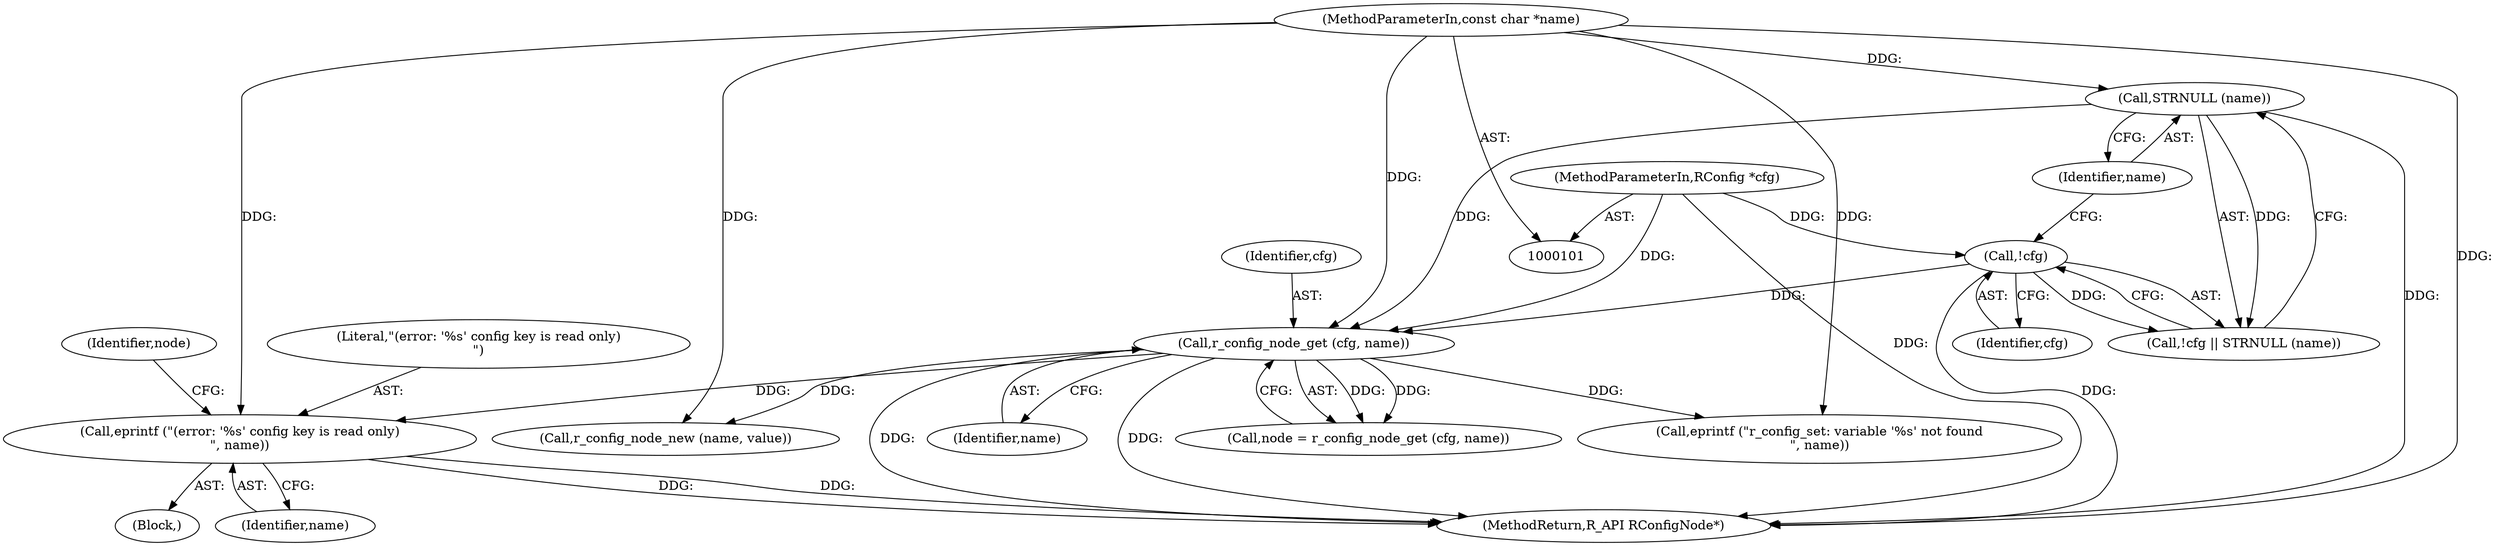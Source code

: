 digraph "0_radare2_f85bc674b2a2256a364fe796351bc1971e106005@pointer" {
"1000139" [label="(Call,eprintf (\"(error: '%s' config key is read only)\n\", name))"];
"1000126" [label="(Call,r_config_node_get (cfg, name))"];
"1000117" [label="(Call,!cfg)"];
"1000102" [label="(MethodParameterIn,RConfig *cfg)"];
"1000119" [label="(Call,STRNULL (name))"];
"1000103" [label="(MethodParameterIn,const char *name)"];
"1000124" [label="(Call,node = r_config_node_get (cfg, name))"];
"1000120" [label="(Identifier,name)"];
"1000102" [label="(MethodParameterIn,RConfig *cfg)"];
"1000117" [label="(Call,!cfg)"];
"1000422" [label="(MethodReturn,R_API RConfigNode*)"];
"1000139" [label="(Call,eprintf (\"(error: '%s' config key is read only)\n\", name))"];
"1000140" [label="(Literal,\"(error: '%s' config key is read only)\n\")"];
"1000317" [label="(Call,r_config_node_new (name, value))"];
"1000119" [label="(Call,STRNULL (name))"];
"1000126" [label="(Call,r_config_node_get (cfg, name))"];
"1000127" [label="(Identifier,cfg)"];
"1000116" [label="(Call,!cfg || STRNULL (name))"];
"1000118" [label="(Identifier,cfg)"];
"1000128" [label="(Identifier,name)"];
"1000138" [label="(Block,)"];
"1000141" [label="(Identifier,name)"];
"1000143" [label="(Identifier,node)"];
"1000371" [label="(Call,eprintf (\"r_config_set: variable '%s' not found\n\", name))"];
"1000103" [label="(MethodParameterIn,const char *name)"];
"1000139" -> "1000138"  [label="AST: "];
"1000139" -> "1000141"  [label="CFG: "];
"1000140" -> "1000139"  [label="AST: "];
"1000141" -> "1000139"  [label="AST: "];
"1000143" -> "1000139"  [label="CFG: "];
"1000139" -> "1000422"  [label="DDG: "];
"1000139" -> "1000422"  [label="DDG: "];
"1000126" -> "1000139"  [label="DDG: "];
"1000103" -> "1000139"  [label="DDG: "];
"1000126" -> "1000124"  [label="AST: "];
"1000126" -> "1000128"  [label="CFG: "];
"1000127" -> "1000126"  [label="AST: "];
"1000128" -> "1000126"  [label="AST: "];
"1000124" -> "1000126"  [label="CFG: "];
"1000126" -> "1000422"  [label="DDG: "];
"1000126" -> "1000422"  [label="DDG: "];
"1000126" -> "1000124"  [label="DDG: "];
"1000126" -> "1000124"  [label="DDG: "];
"1000117" -> "1000126"  [label="DDG: "];
"1000102" -> "1000126"  [label="DDG: "];
"1000119" -> "1000126"  [label="DDG: "];
"1000103" -> "1000126"  [label="DDG: "];
"1000126" -> "1000317"  [label="DDG: "];
"1000126" -> "1000371"  [label="DDG: "];
"1000117" -> "1000116"  [label="AST: "];
"1000117" -> "1000118"  [label="CFG: "];
"1000118" -> "1000117"  [label="AST: "];
"1000120" -> "1000117"  [label="CFG: "];
"1000116" -> "1000117"  [label="CFG: "];
"1000117" -> "1000422"  [label="DDG: "];
"1000117" -> "1000116"  [label="DDG: "];
"1000102" -> "1000117"  [label="DDG: "];
"1000102" -> "1000101"  [label="AST: "];
"1000102" -> "1000422"  [label="DDG: "];
"1000119" -> "1000116"  [label="AST: "];
"1000119" -> "1000120"  [label="CFG: "];
"1000120" -> "1000119"  [label="AST: "];
"1000116" -> "1000119"  [label="CFG: "];
"1000119" -> "1000422"  [label="DDG: "];
"1000119" -> "1000116"  [label="DDG: "];
"1000103" -> "1000119"  [label="DDG: "];
"1000103" -> "1000101"  [label="AST: "];
"1000103" -> "1000422"  [label="DDG: "];
"1000103" -> "1000317"  [label="DDG: "];
"1000103" -> "1000371"  [label="DDG: "];
}
